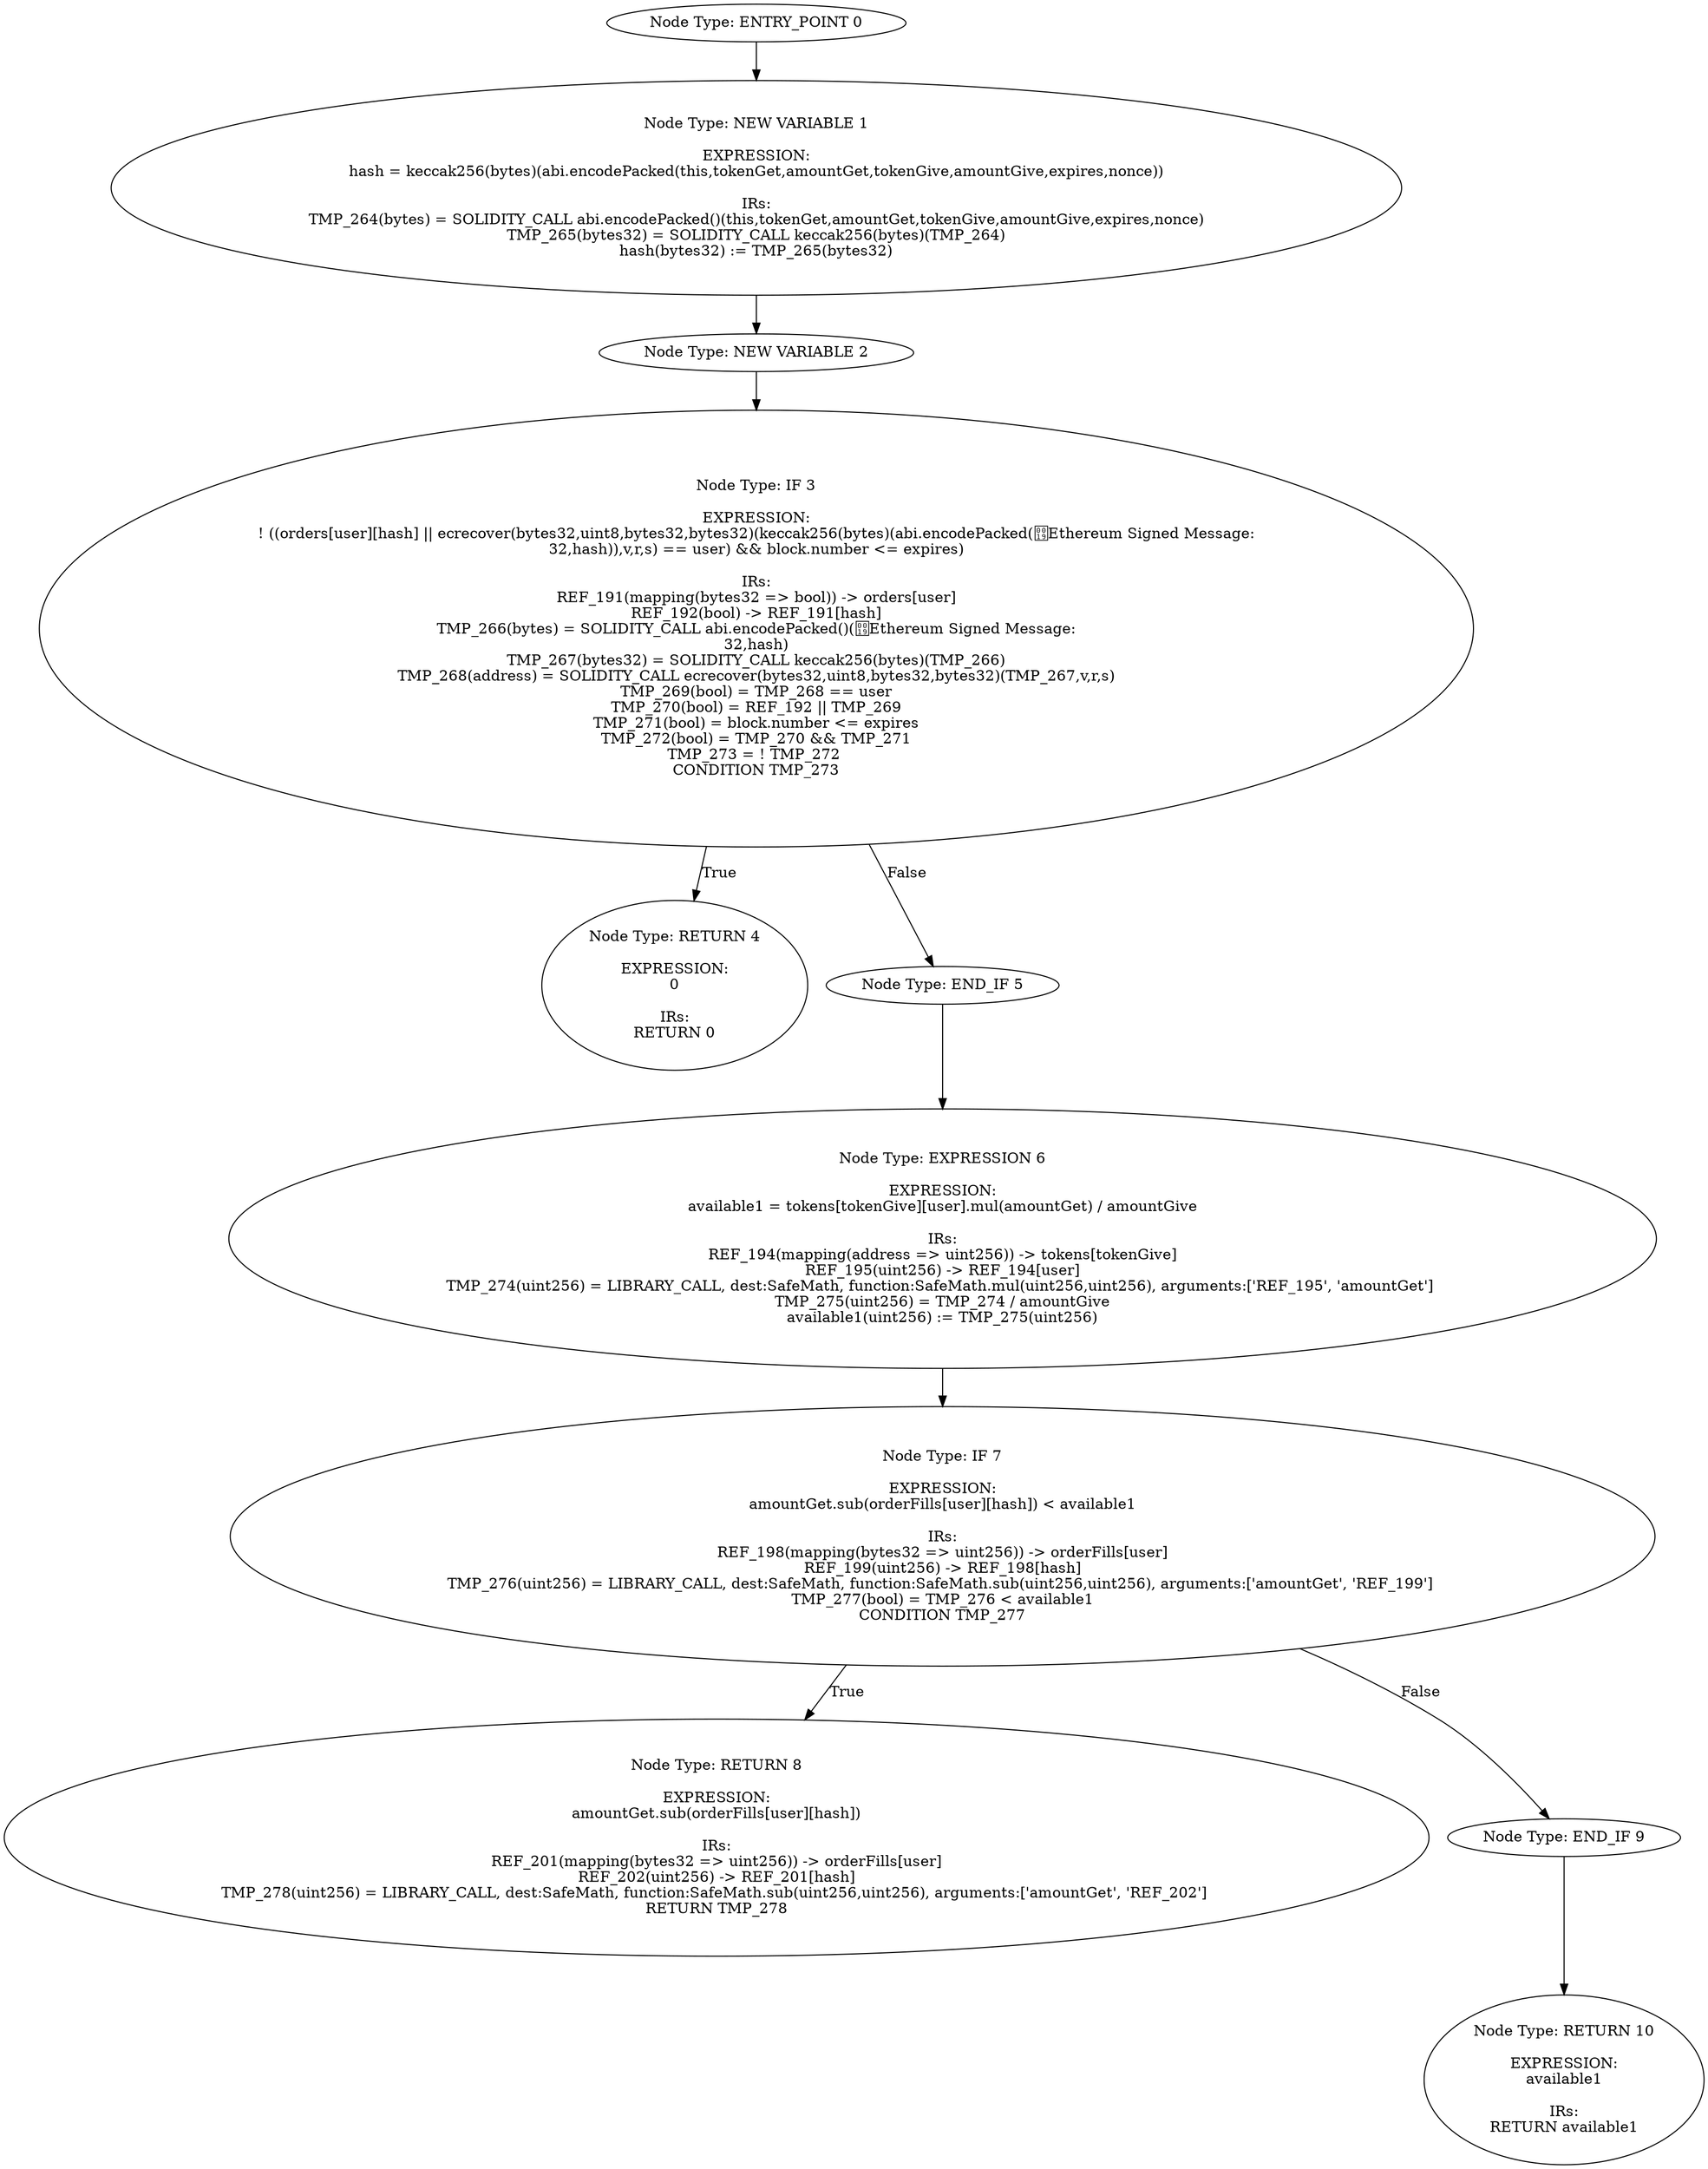 digraph{
0[label="Node Type: ENTRY_POINT 0
"];
0->1;
1[label="Node Type: NEW VARIABLE 1

EXPRESSION:
hash = keccak256(bytes)(abi.encodePacked(this,tokenGet,amountGet,tokenGive,amountGive,expires,nonce))

IRs:
TMP_264(bytes) = SOLIDITY_CALL abi.encodePacked()(this,tokenGet,amountGet,tokenGive,amountGive,expires,nonce)
TMP_265(bytes32) = SOLIDITY_CALL keccak256(bytes)(TMP_264)
hash(bytes32) := TMP_265(bytes32)"];
1->2;
2[label="Node Type: NEW VARIABLE 2
"];
2->3;
3[label="Node Type: IF 3

EXPRESSION:
! ((orders[user][hash] || ecrecover(bytes32,uint8,bytes32,bytes32)(keccak256(bytes)(abi.encodePacked(Ethereum Signed Message:
32,hash)),v,r,s) == user) && block.number <= expires)

IRs:
REF_191(mapping(bytes32 => bool)) -> orders[user]
REF_192(bool) -> REF_191[hash]
TMP_266(bytes) = SOLIDITY_CALL abi.encodePacked()(Ethereum Signed Message:
32,hash)
TMP_267(bytes32) = SOLIDITY_CALL keccak256(bytes)(TMP_266)
TMP_268(address) = SOLIDITY_CALL ecrecover(bytes32,uint8,bytes32,bytes32)(TMP_267,v,r,s)
TMP_269(bool) = TMP_268 == user
TMP_270(bool) = REF_192 || TMP_269
TMP_271(bool) = block.number <= expires
TMP_272(bool) = TMP_270 && TMP_271
TMP_273 = ! TMP_272 
CONDITION TMP_273"];
3->4[label="True"];
3->5[label="False"];
4[label="Node Type: RETURN 4

EXPRESSION:
0

IRs:
RETURN 0"];
5[label="Node Type: END_IF 5
"];
5->6;
6[label="Node Type: EXPRESSION 6

EXPRESSION:
available1 = tokens[tokenGive][user].mul(amountGet) / amountGive

IRs:
REF_194(mapping(address => uint256)) -> tokens[tokenGive]
REF_195(uint256) -> REF_194[user]
TMP_274(uint256) = LIBRARY_CALL, dest:SafeMath, function:SafeMath.mul(uint256,uint256), arguments:['REF_195', 'amountGet'] 
TMP_275(uint256) = TMP_274 / amountGive
available1(uint256) := TMP_275(uint256)"];
6->7;
7[label="Node Type: IF 7

EXPRESSION:
amountGet.sub(orderFills[user][hash]) < available1

IRs:
REF_198(mapping(bytes32 => uint256)) -> orderFills[user]
REF_199(uint256) -> REF_198[hash]
TMP_276(uint256) = LIBRARY_CALL, dest:SafeMath, function:SafeMath.sub(uint256,uint256), arguments:['amountGet', 'REF_199'] 
TMP_277(bool) = TMP_276 < available1
CONDITION TMP_277"];
7->8[label="True"];
7->9[label="False"];
8[label="Node Type: RETURN 8

EXPRESSION:
amountGet.sub(orderFills[user][hash])

IRs:
REF_201(mapping(bytes32 => uint256)) -> orderFills[user]
REF_202(uint256) -> REF_201[hash]
TMP_278(uint256) = LIBRARY_CALL, dest:SafeMath, function:SafeMath.sub(uint256,uint256), arguments:['amountGet', 'REF_202'] 
RETURN TMP_278"];
9[label="Node Type: END_IF 9
"];
9->10;
10[label="Node Type: RETURN 10

EXPRESSION:
available1

IRs:
RETURN available1"];
}
